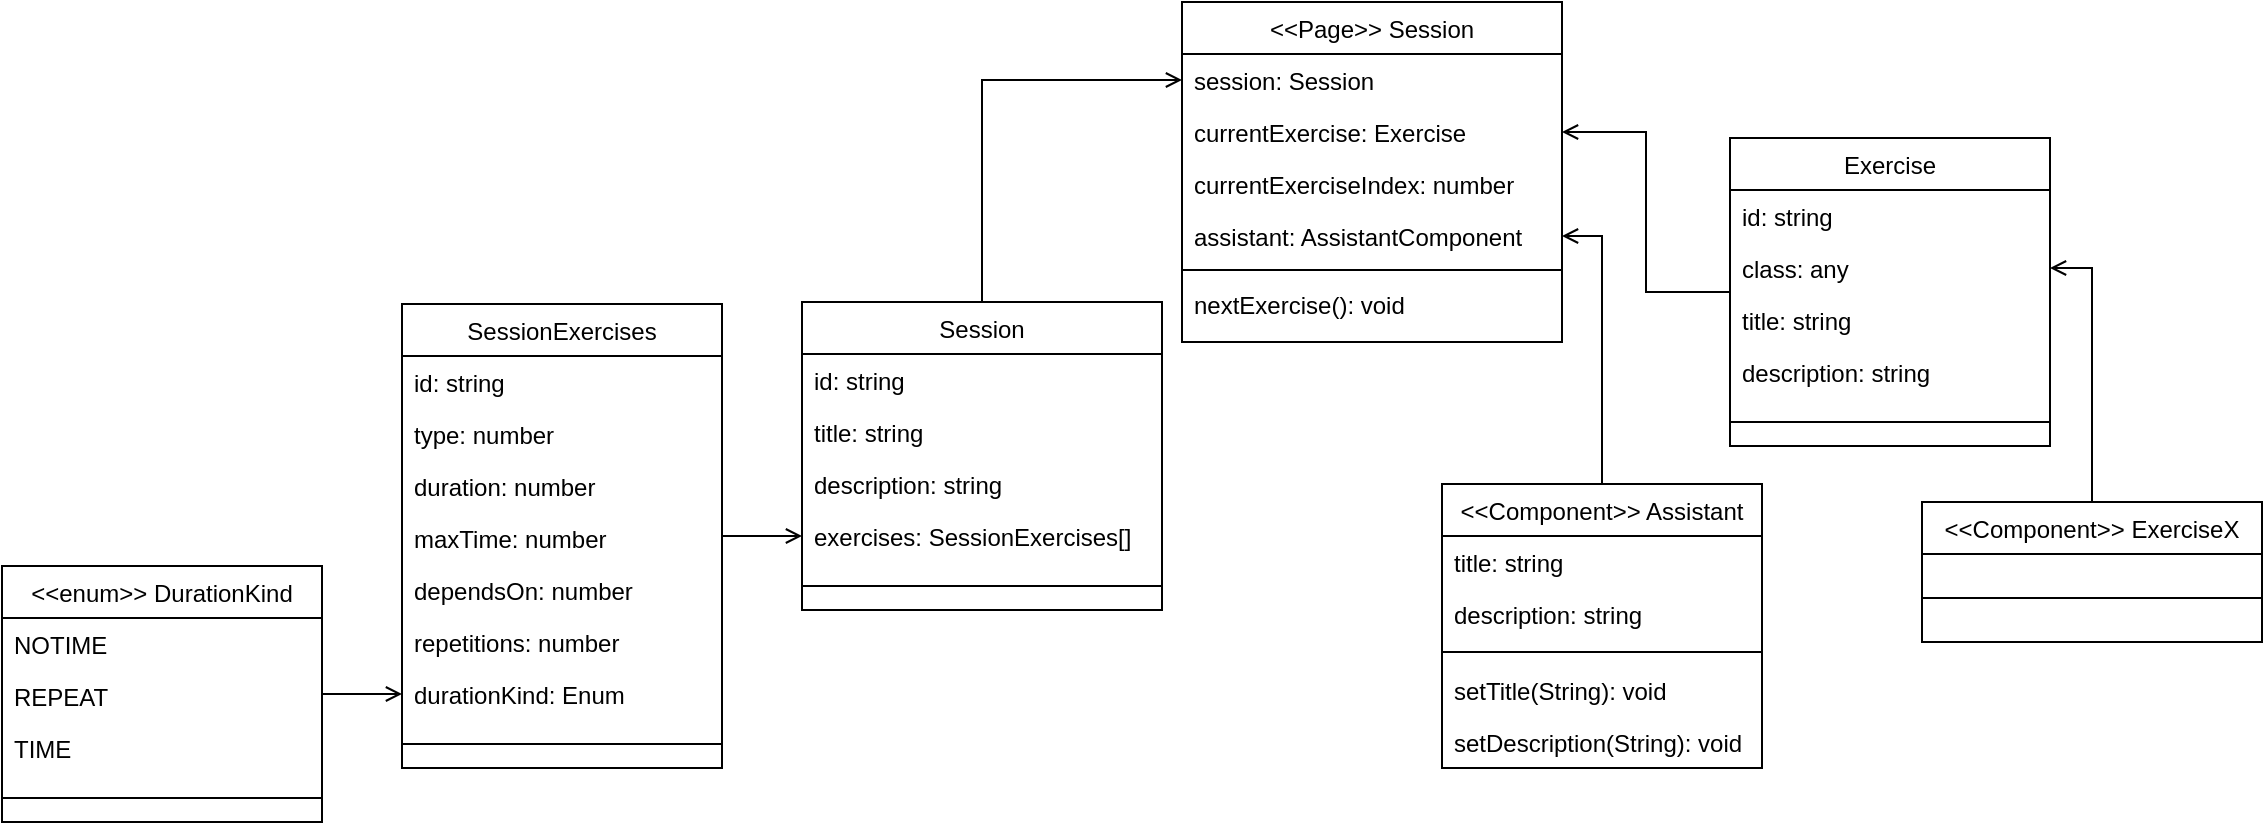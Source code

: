 <mxfile version="12.9.3" type="device"><diagram id="C5RBs43oDa-KdzZeNtuy" name="Page-1"><mxGraphModel dx="2249" dy="1938" grid="1" gridSize="10" guides="1" tooltips="1" connect="1" arrows="1" fold="1" page="1" pageScale="1" pageWidth="827" pageHeight="1169" math="0" shadow="0"><root><mxCell id="WIyWlLk6GJQsqaUBKTNV-0"/><mxCell id="WIyWlLk6GJQsqaUBKTNV-1" parent="WIyWlLk6GJQsqaUBKTNV-0"/><mxCell id="0R8ezERrZQjT2pG6yXwZ-3" style="edgeStyle=orthogonalEdgeStyle;rounded=0;orthogonalLoop=1;jettySize=auto;html=1;entryX=1;entryY=0.5;entryDx=0;entryDy=0;endArrow=open;endFill=0;" edge="1" parent="WIyWlLk6GJQsqaUBKTNV-1" source="ftpSvzuKoXauLpi98ZD7-42" target="0R8ezERrZQjT2pG6yXwZ-2"><mxGeometry relative="1" as="geometry"/></mxCell><mxCell id="0R8ezERrZQjT2pG6yXwZ-43" style="edgeStyle=orthogonalEdgeStyle;rounded=0;orthogonalLoop=1;jettySize=auto;html=1;entryX=0;entryY=0.5;entryDx=0;entryDy=0;endArrow=open;endFill=0;" edge="1" parent="WIyWlLk6GJQsqaUBKTNV-1" source="0R8ezERrZQjT2pG6yXwZ-4" target="zkfFHV4jXpPFQw0GAbJ--18"><mxGeometry relative="1" as="geometry"/></mxCell><mxCell id="0R8ezERrZQjT2pG6yXwZ-41" style="edgeStyle=orthogonalEdgeStyle;rounded=0;orthogonalLoop=1;jettySize=auto;html=1;entryX=0;entryY=0.5;entryDx=0;entryDy=0;endArrow=open;endFill=0;" edge="1" parent="WIyWlLk6GJQsqaUBKTNV-1" source="0R8ezERrZQjT2pG6yXwZ-19" target="0R8ezERrZQjT2pG6yXwZ-13"><mxGeometry relative="1" as="geometry"/></mxCell><mxCell id="0R8ezERrZQjT2pG6yXwZ-42" style="edgeStyle=orthogonalEdgeStyle;rounded=0;orthogonalLoop=1;jettySize=auto;html=1;entryX=0;entryY=0.5;entryDx=0;entryDy=0;endArrow=open;endFill=0;" edge="1" parent="WIyWlLk6GJQsqaUBKTNV-1" source="0R8ezERrZQjT2pG6yXwZ-32" target="0R8ezERrZQjT2pG6yXwZ-28"><mxGeometry relative="1" as="geometry"/></mxCell><mxCell id="0R8ezERrZQjT2pG6yXwZ-46" style="edgeStyle=orthogonalEdgeStyle;rounded=0;orthogonalLoop=1;jettySize=auto;html=1;entryX=1;entryY=0.5;entryDx=0;entryDy=0;endArrow=open;endFill=0;" edge="1" parent="WIyWlLk6GJQsqaUBKTNV-1" source="zkfFHV4jXpPFQw0GAbJ--0" target="zkfFHV4jXpPFQw0GAbJ--19"><mxGeometry relative="1" as="geometry"/></mxCell><mxCell id="0R8ezERrZQjT2pG6yXwZ-4" value="Session" style="swimlane;fontStyle=0;align=center;verticalAlign=top;childLayout=stackLayout;horizontal=1;startSize=26;horizontalStack=0;resizeParent=1;resizeLast=0;collapsible=1;marginBottom=0;rounded=0;shadow=0;strokeWidth=1;" vertex="1" parent="WIyWlLk6GJQsqaUBKTNV-1"><mxGeometry x="-130" y="-430" width="180" height="154" as="geometry"><mxRectangle x="230" y="140" width="160" height="26" as="alternateBounds"/></mxGeometry></mxCell><mxCell id="0R8ezERrZQjT2pG6yXwZ-5" value="id: string" style="text;align=left;verticalAlign=top;spacingLeft=4;spacingRight=4;overflow=hidden;rotatable=0;points=[[0,0.5],[1,0.5]];portConstraint=eastwest;" vertex="1" parent="0R8ezERrZQjT2pG6yXwZ-4"><mxGeometry y="26" width="180" height="26" as="geometry"/></mxCell><mxCell id="0R8ezERrZQjT2pG6yXwZ-6" value="title: string" style="text;align=left;verticalAlign=top;spacingLeft=4;spacingRight=4;overflow=hidden;rotatable=0;points=[[0,0.5],[1,0.5]];portConstraint=eastwest;rounded=0;shadow=0;html=0;" vertex="1" parent="0R8ezERrZQjT2pG6yXwZ-4"><mxGeometry y="52" width="180" height="26" as="geometry"/></mxCell><mxCell id="0R8ezERrZQjT2pG6yXwZ-18" value="description: string" style="text;align=left;verticalAlign=top;spacingLeft=4;spacingRight=4;overflow=hidden;rotatable=0;points=[[0,0.5],[1,0.5]];portConstraint=eastwest;rounded=0;shadow=0;html=0;" vertex="1" parent="0R8ezERrZQjT2pG6yXwZ-4"><mxGeometry y="78" width="180" height="26" as="geometry"/></mxCell><mxCell id="0R8ezERrZQjT2pG6yXwZ-13" value="exercises: SessionExercises[]" style="text;align=left;verticalAlign=top;spacingLeft=4;spacingRight=4;overflow=hidden;rotatable=0;points=[[0,0.5],[1,0.5]];portConstraint=eastwest;rounded=0;shadow=0;html=0;" vertex="1" parent="0R8ezERrZQjT2pG6yXwZ-4"><mxGeometry y="104" width="180" height="26" as="geometry"/></mxCell><mxCell id="0R8ezERrZQjT2pG6yXwZ-14" value="" style="line;html=1;strokeWidth=1;align=left;verticalAlign=middle;spacingTop=-1;spacingLeft=3;spacingRight=3;rotatable=0;labelPosition=right;points=[];portConstraint=eastwest;" vertex="1" parent="0R8ezERrZQjT2pG6yXwZ-4"><mxGeometry y="130" width="180" height="24" as="geometry"/></mxCell><mxCell id="0R8ezERrZQjT2pG6yXwZ-19" value="SessionExercises" style="swimlane;fontStyle=0;align=center;verticalAlign=top;childLayout=stackLayout;horizontal=1;startSize=26;horizontalStack=0;resizeParent=1;resizeLast=0;collapsible=1;marginBottom=0;rounded=0;shadow=0;strokeWidth=1;" vertex="1" parent="WIyWlLk6GJQsqaUBKTNV-1"><mxGeometry x="-330" y="-429" width="160" height="232" as="geometry"><mxRectangle x="230" y="140" width="160" height="26" as="alternateBounds"/></mxGeometry></mxCell><mxCell id="0R8ezERrZQjT2pG6yXwZ-20" value="id: string" style="text;align=left;verticalAlign=top;spacingLeft=4;spacingRight=4;overflow=hidden;rotatable=0;points=[[0,0.5],[1,0.5]];portConstraint=eastwest;" vertex="1" parent="0R8ezERrZQjT2pG6yXwZ-19"><mxGeometry y="26" width="160" height="26" as="geometry"/></mxCell><mxCell id="0R8ezERrZQjT2pG6yXwZ-23" value="type: number" style="text;align=left;verticalAlign=top;spacingLeft=4;spacingRight=4;overflow=hidden;rotatable=0;points=[[0,0.5],[1,0.5]];portConstraint=eastwest;rounded=0;shadow=0;html=0;" vertex="1" parent="0R8ezERrZQjT2pG6yXwZ-19"><mxGeometry y="52" width="160" height="26" as="geometry"/></mxCell><mxCell id="0R8ezERrZQjT2pG6yXwZ-24" value="duration: number" style="text;align=left;verticalAlign=top;spacingLeft=4;spacingRight=4;overflow=hidden;rotatable=0;points=[[0,0.5],[1,0.5]];portConstraint=eastwest;rounded=0;shadow=0;html=0;" vertex="1" parent="0R8ezERrZQjT2pG6yXwZ-19"><mxGeometry y="78" width="160" height="26" as="geometry"/></mxCell><mxCell id="0R8ezERrZQjT2pG6yXwZ-25" value="maxTime: number" style="text;align=left;verticalAlign=top;spacingLeft=4;spacingRight=4;overflow=hidden;rotatable=0;points=[[0,0.5],[1,0.5]];portConstraint=eastwest;rounded=0;shadow=0;html=0;" vertex="1" parent="0R8ezERrZQjT2pG6yXwZ-19"><mxGeometry y="104" width="160" height="26" as="geometry"/></mxCell><mxCell id="0R8ezERrZQjT2pG6yXwZ-26" value="dependsOn: number" style="text;align=left;verticalAlign=top;spacingLeft=4;spacingRight=4;overflow=hidden;rotatable=0;points=[[0,0.5],[1,0.5]];portConstraint=eastwest;rounded=0;shadow=0;html=0;" vertex="1" parent="0R8ezERrZQjT2pG6yXwZ-19"><mxGeometry y="130" width="160" height="26" as="geometry"/></mxCell><mxCell id="0R8ezERrZQjT2pG6yXwZ-27" value="repetitions: number" style="text;align=left;verticalAlign=top;spacingLeft=4;spacingRight=4;overflow=hidden;rotatable=0;points=[[0,0.5],[1,0.5]];portConstraint=eastwest;rounded=0;shadow=0;html=0;" vertex="1" parent="0R8ezERrZQjT2pG6yXwZ-19"><mxGeometry y="156" width="160" height="26" as="geometry"/></mxCell><mxCell id="0R8ezERrZQjT2pG6yXwZ-28" value="durationKind: Enum" style="text;align=left;verticalAlign=top;spacingLeft=4;spacingRight=4;overflow=hidden;rotatable=0;points=[[0,0.5],[1,0.5]];portConstraint=eastwest;rounded=0;shadow=0;html=0;" vertex="1" parent="0R8ezERrZQjT2pG6yXwZ-19"><mxGeometry y="182" width="160" height="26" as="geometry"/></mxCell><mxCell id="0R8ezERrZQjT2pG6yXwZ-30" value="" style="line;html=1;strokeWidth=1;align=left;verticalAlign=middle;spacingTop=-1;spacingLeft=3;spacingRight=3;rotatable=0;labelPosition=right;points=[];portConstraint=eastwest;" vertex="1" parent="0R8ezERrZQjT2pG6yXwZ-19"><mxGeometry y="208" width="160" height="24" as="geometry"/></mxCell><mxCell id="0R8ezERrZQjT2pG6yXwZ-32" value="&lt;&lt;enum&gt;&gt; DurationKind" style="swimlane;fontStyle=0;align=center;verticalAlign=top;childLayout=stackLayout;horizontal=1;startSize=26;horizontalStack=0;resizeParent=1;resizeLast=0;collapsible=1;marginBottom=0;rounded=0;shadow=0;strokeWidth=1;" vertex="1" parent="WIyWlLk6GJQsqaUBKTNV-1"><mxGeometry x="-530" y="-298" width="160" height="128" as="geometry"><mxRectangle x="230" y="140" width="160" height="26" as="alternateBounds"/></mxGeometry></mxCell><mxCell id="0R8ezERrZQjT2pG6yXwZ-33" value="NOTIME" style="text;align=left;verticalAlign=top;spacingLeft=4;spacingRight=4;overflow=hidden;rotatable=0;points=[[0,0.5],[1,0.5]];portConstraint=eastwest;" vertex="1" parent="0R8ezERrZQjT2pG6yXwZ-32"><mxGeometry y="26" width="160" height="26" as="geometry"/></mxCell><mxCell id="0R8ezERrZQjT2pG6yXwZ-34" value="REPEAT" style="text;align=left;verticalAlign=top;spacingLeft=4;spacingRight=4;overflow=hidden;rotatable=0;points=[[0,0.5],[1,0.5]];portConstraint=eastwest;rounded=0;shadow=0;html=0;" vertex="1" parent="0R8ezERrZQjT2pG6yXwZ-32"><mxGeometry y="52" width="160" height="26" as="geometry"/></mxCell><mxCell id="0R8ezERrZQjT2pG6yXwZ-35" value="TIME" style="text;align=left;verticalAlign=top;spacingLeft=4;spacingRight=4;overflow=hidden;rotatable=0;points=[[0,0.5],[1,0.5]];portConstraint=eastwest;rounded=0;shadow=0;html=0;" vertex="1" parent="0R8ezERrZQjT2pG6yXwZ-32"><mxGeometry y="78" width="160" height="26" as="geometry"/></mxCell><mxCell id="0R8ezERrZQjT2pG6yXwZ-40" value="" style="line;html=1;strokeWidth=1;align=left;verticalAlign=middle;spacingTop=-1;spacingLeft=3;spacingRight=3;rotatable=0;labelPosition=right;points=[];portConstraint=eastwest;" vertex="1" parent="0R8ezERrZQjT2pG6yXwZ-32"><mxGeometry y="104" width="160" height="24" as="geometry"/></mxCell><mxCell id="zkfFHV4jXpPFQw0GAbJ--0" value="Exercise" style="swimlane;fontStyle=0;align=center;verticalAlign=top;childLayout=stackLayout;horizontal=1;startSize=26;horizontalStack=0;resizeParent=1;resizeLast=0;collapsible=1;marginBottom=0;rounded=0;shadow=0;strokeWidth=1;" parent="WIyWlLk6GJQsqaUBKTNV-1" vertex="1"><mxGeometry x="334" y="-512" width="160" height="154" as="geometry"><mxRectangle x="230" y="140" width="160" height="26" as="alternateBounds"/></mxGeometry></mxCell><mxCell id="ftpSvzuKoXauLpi98ZD7-34" value="id: string" style="text;align=left;verticalAlign=top;spacingLeft=4;spacingRight=4;overflow=hidden;rotatable=0;points=[[0,0.5],[1,0.5]];portConstraint=eastwest;" parent="zkfFHV4jXpPFQw0GAbJ--0" vertex="1"><mxGeometry y="26" width="160" height="26" as="geometry"/></mxCell><mxCell id="0R8ezERrZQjT2pG6yXwZ-15" value="class: any" style="text;align=left;verticalAlign=top;spacingLeft=4;spacingRight=4;overflow=hidden;rotatable=0;points=[[0,0.5],[1,0.5]];portConstraint=eastwest;" vertex="1" parent="zkfFHV4jXpPFQw0GAbJ--0"><mxGeometry y="52" width="160" height="26" as="geometry"/></mxCell><mxCell id="ftpSvzuKoXauLpi98ZD7-51" value="title: string" style="text;align=left;verticalAlign=top;spacingLeft=4;spacingRight=4;overflow=hidden;rotatable=0;points=[[0,0.5],[1,0.5]];portConstraint=eastwest;rounded=0;shadow=0;html=0;" parent="zkfFHV4jXpPFQw0GAbJ--0" vertex="1"><mxGeometry y="78" width="160" height="26" as="geometry"/></mxCell><mxCell id="0R8ezERrZQjT2pG6yXwZ-16" value="description: string" style="text;align=left;verticalAlign=top;spacingLeft=4;spacingRight=4;overflow=hidden;rotatable=0;points=[[0,0.5],[1,0.5]];portConstraint=eastwest;rounded=0;shadow=0;html=0;" vertex="1" parent="zkfFHV4jXpPFQw0GAbJ--0"><mxGeometry y="104" width="160" height="26" as="geometry"/></mxCell><mxCell id="zkfFHV4jXpPFQw0GAbJ--4" value="" style="line;html=1;strokeWidth=1;align=left;verticalAlign=middle;spacingTop=-1;spacingLeft=3;spacingRight=3;rotatable=0;labelPosition=right;points=[];portConstraint=eastwest;" parent="zkfFHV4jXpPFQw0GAbJ--0" vertex="1"><mxGeometry y="130" width="160" height="24" as="geometry"/></mxCell><mxCell id="0R8ezERrZQjT2pG6yXwZ-48" style="edgeStyle=orthogonalEdgeStyle;rounded=0;orthogonalLoop=1;jettySize=auto;html=1;entryX=1;entryY=0.5;entryDx=0;entryDy=0;endArrow=open;endFill=0;" edge="1" parent="WIyWlLk6GJQsqaUBKTNV-1" source="zkfFHV4jXpPFQw0GAbJ--13" target="0R8ezERrZQjT2pG6yXwZ-15"><mxGeometry relative="1" as="geometry"/></mxCell><mxCell id="zkfFHV4jXpPFQw0GAbJ--13" value="&lt;&lt;Component&gt;&gt; ExerciseX" style="swimlane;fontStyle=0;align=center;verticalAlign=top;childLayout=stackLayout;horizontal=1;startSize=26;horizontalStack=0;resizeParent=1;resizeLast=0;collapsible=1;marginBottom=0;rounded=0;shadow=0;strokeWidth=1;" parent="WIyWlLk6GJQsqaUBKTNV-1" vertex="1"><mxGeometry x="430" y="-330" width="170" height="70" as="geometry"><mxRectangle x="340" y="380" width="170" height="26" as="alternateBounds"/></mxGeometry></mxCell><mxCell id="zkfFHV4jXpPFQw0GAbJ--15" value="" style="line;html=1;strokeWidth=1;align=left;verticalAlign=middle;spacingTop=-1;spacingLeft=3;spacingRight=3;rotatable=0;labelPosition=right;points=[];portConstraint=eastwest;" parent="zkfFHV4jXpPFQw0GAbJ--13" vertex="1"><mxGeometry y="26" width="170" height="44" as="geometry"/></mxCell><mxCell id="zkfFHV4jXpPFQw0GAbJ--17" value="&lt;&lt;Page&gt;&gt; Session" style="swimlane;fontStyle=0;align=center;verticalAlign=top;childLayout=stackLayout;horizontal=1;startSize=26;horizontalStack=0;resizeParent=1;resizeLast=0;collapsible=1;marginBottom=0;rounded=0;shadow=0;strokeWidth=1;" parent="WIyWlLk6GJQsqaUBKTNV-1" vertex="1"><mxGeometry x="60" y="-580" width="190" height="170" as="geometry"><mxRectangle x="550" y="140" width="160" height="26" as="alternateBounds"/></mxGeometry></mxCell><mxCell id="zkfFHV4jXpPFQw0GAbJ--18" value="session: Session" style="text;align=left;verticalAlign=top;spacingLeft=4;spacingRight=4;overflow=hidden;rotatable=0;points=[[0,0.5],[1,0.5]];portConstraint=eastwest;" parent="zkfFHV4jXpPFQw0GAbJ--17" vertex="1"><mxGeometry y="26" width="190" height="26" as="geometry"/></mxCell><mxCell id="zkfFHV4jXpPFQw0GAbJ--19" value="currentExercise: Exercise" style="text;align=left;verticalAlign=top;spacingLeft=4;spacingRight=4;overflow=hidden;rotatable=0;points=[[0,0.5],[1,0.5]];portConstraint=eastwest;rounded=0;shadow=0;html=0;" parent="zkfFHV4jXpPFQw0GAbJ--17" vertex="1"><mxGeometry y="52" width="190" height="26" as="geometry"/></mxCell><mxCell id="ftpSvzuKoXauLpi98ZD7-22" value="currentExerciseIndex: number" style="text;align=left;verticalAlign=top;spacingLeft=4;spacingRight=4;overflow=hidden;rotatable=0;points=[[0,0.5],[1,0.5]];portConstraint=eastwest;rounded=0;shadow=0;html=0;" parent="zkfFHV4jXpPFQw0GAbJ--17" vertex="1"><mxGeometry y="78" width="190" height="26" as="geometry"/></mxCell><mxCell id="0R8ezERrZQjT2pG6yXwZ-2" value="assistant: AssistantComponent" style="text;align=left;verticalAlign=top;spacingLeft=4;spacingRight=4;overflow=hidden;rotatable=0;points=[[0,0.5],[1,0.5]];portConstraint=eastwest;rounded=0;shadow=0;html=0;" vertex="1" parent="zkfFHV4jXpPFQw0GAbJ--17"><mxGeometry y="104" width="190" height="26" as="geometry"/></mxCell><mxCell id="zkfFHV4jXpPFQw0GAbJ--23" value="" style="line;html=1;strokeWidth=1;align=left;verticalAlign=middle;spacingTop=-1;spacingLeft=3;spacingRight=3;rotatable=0;labelPosition=right;points=[];portConstraint=eastwest;" parent="zkfFHV4jXpPFQw0GAbJ--17" vertex="1"><mxGeometry y="130" width="190" height="8" as="geometry"/></mxCell><mxCell id="zkfFHV4jXpPFQw0GAbJ--24" value="nextExercise(): void" style="text;align=left;verticalAlign=top;spacingLeft=4;spacingRight=4;overflow=hidden;rotatable=0;points=[[0,0.5],[1,0.5]];portConstraint=eastwest;" parent="zkfFHV4jXpPFQw0GAbJ--17" vertex="1"><mxGeometry y="138" width="190" height="26" as="geometry"/></mxCell><mxCell id="ftpSvzuKoXauLpi98ZD7-42" value="&lt;&lt;Component&gt;&gt; Assistant" style="swimlane;fontStyle=0;align=center;verticalAlign=top;childLayout=stackLayout;horizontal=1;startSize=26;horizontalStack=0;resizeParent=1;resizeLast=0;collapsible=1;marginBottom=0;rounded=0;shadow=0;strokeWidth=1;glass=0;" parent="WIyWlLk6GJQsqaUBKTNV-1" vertex="1"><mxGeometry x="190" y="-339" width="160" height="142" as="geometry"><mxRectangle x="470" y="-90" width="170" height="26" as="alternateBounds"/></mxGeometry></mxCell><mxCell id="ftpSvzuKoXauLpi98ZD7-46" value="title: string" style="text;align=left;verticalAlign=top;spacingLeft=4;spacingRight=4;overflow=hidden;rotatable=0;points=[[0,0.5],[1,0.5]];portConstraint=eastwest;rounded=0;shadow=0;html=0;" parent="ftpSvzuKoXauLpi98ZD7-42" vertex="1"><mxGeometry y="26" width="160" height="26" as="geometry"/></mxCell><mxCell id="0R8ezERrZQjT2pG6yXwZ-0" value="description: string" style="text;align=left;verticalAlign=top;spacingLeft=4;spacingRight=4;overflow=hidden;rotatable=0;points=[[0,0.5],[1,0.5]];portConstraint=eastwest;rounded=0;shadow=0;html=0;" vertex="1" parent="ftpSvzuKoXauLpi98ZD7-42"><mxGeometry y="52" width="160" height="26" as="geometry"/></mxCell><mxCell id="ftpSvzuKoXauLpi98ZD7-43" value="" style="line;html=1;strokeWidth=1;align=left;verticalAlign=middle;spacingTop=-1;spacingLeft=3;spacingRight=3;rotatable=0;labelPosition=right;points=[];portConstraint=eastwest;" parent="ftpSvzuKoXauLpi98ZD7-42" vertex="1"><mxGeometry y="78" width="160" height="12" as="geometry"/></mxCell><mxCell id="ftpSvzuKoXauLpi98ZD7-47" value="setTitle(String): void" style="text;align=left;verticalAlign=top;spacingLeft=4;spacingRight=4;overflow=hidden;rotatable=0;points=[[0,0.5],[1,0.5]];portConstraint=eastwest;rounded=0;shadow=0;html=0;" parent="ftpSvzuKoXauLpi98ZD7-42" vertex="1"><mxGeometry y="90" width="160" height="26" as="geometry"/></mxCell><mxCell id="0R8ezERrZQjT2pG6yXwZ-1" value="setDescription(String): void" style="text;align=left;verticalAlign=top;spacingLeft=4;spacingRight=4;overflow=hidden;rotatable=0;points=[[0,0.5],[1,0.5]];portConstraint=eastwest;rounded=0;shadow=0;html=0;" vertex="1" parent="ftpSvzuKoXauLpi98ZD7-42"><mxGeometry y="116" width="160" height="26" as="geometry"/></mxCell></root></mxGraphModel></diagram></mxfile>